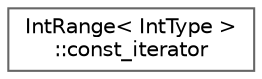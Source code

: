 digraph "Graphical Class Hierarchy"
{
 // LATEX_PDF_SIZE
  bgcolor="transparent";
  edge [fontname=Helvetica,fontsize=10,labelfontname=Helvetica,labelfontsize=10];
  node [fontname=Helvetica,fontsize=10,shape=box,height=0.2,width=0.4];
  rankdir="LR";
  Node0 [id="Node000000",label="IntRange\< IntType \>\l::const_iterator",height=0.2,width=0.4,color="grey40", fillcolor="white", style="filled",URL="$classFoam_1_1IntRange_1_1const__iterator.html",tooltip=" "];
}
